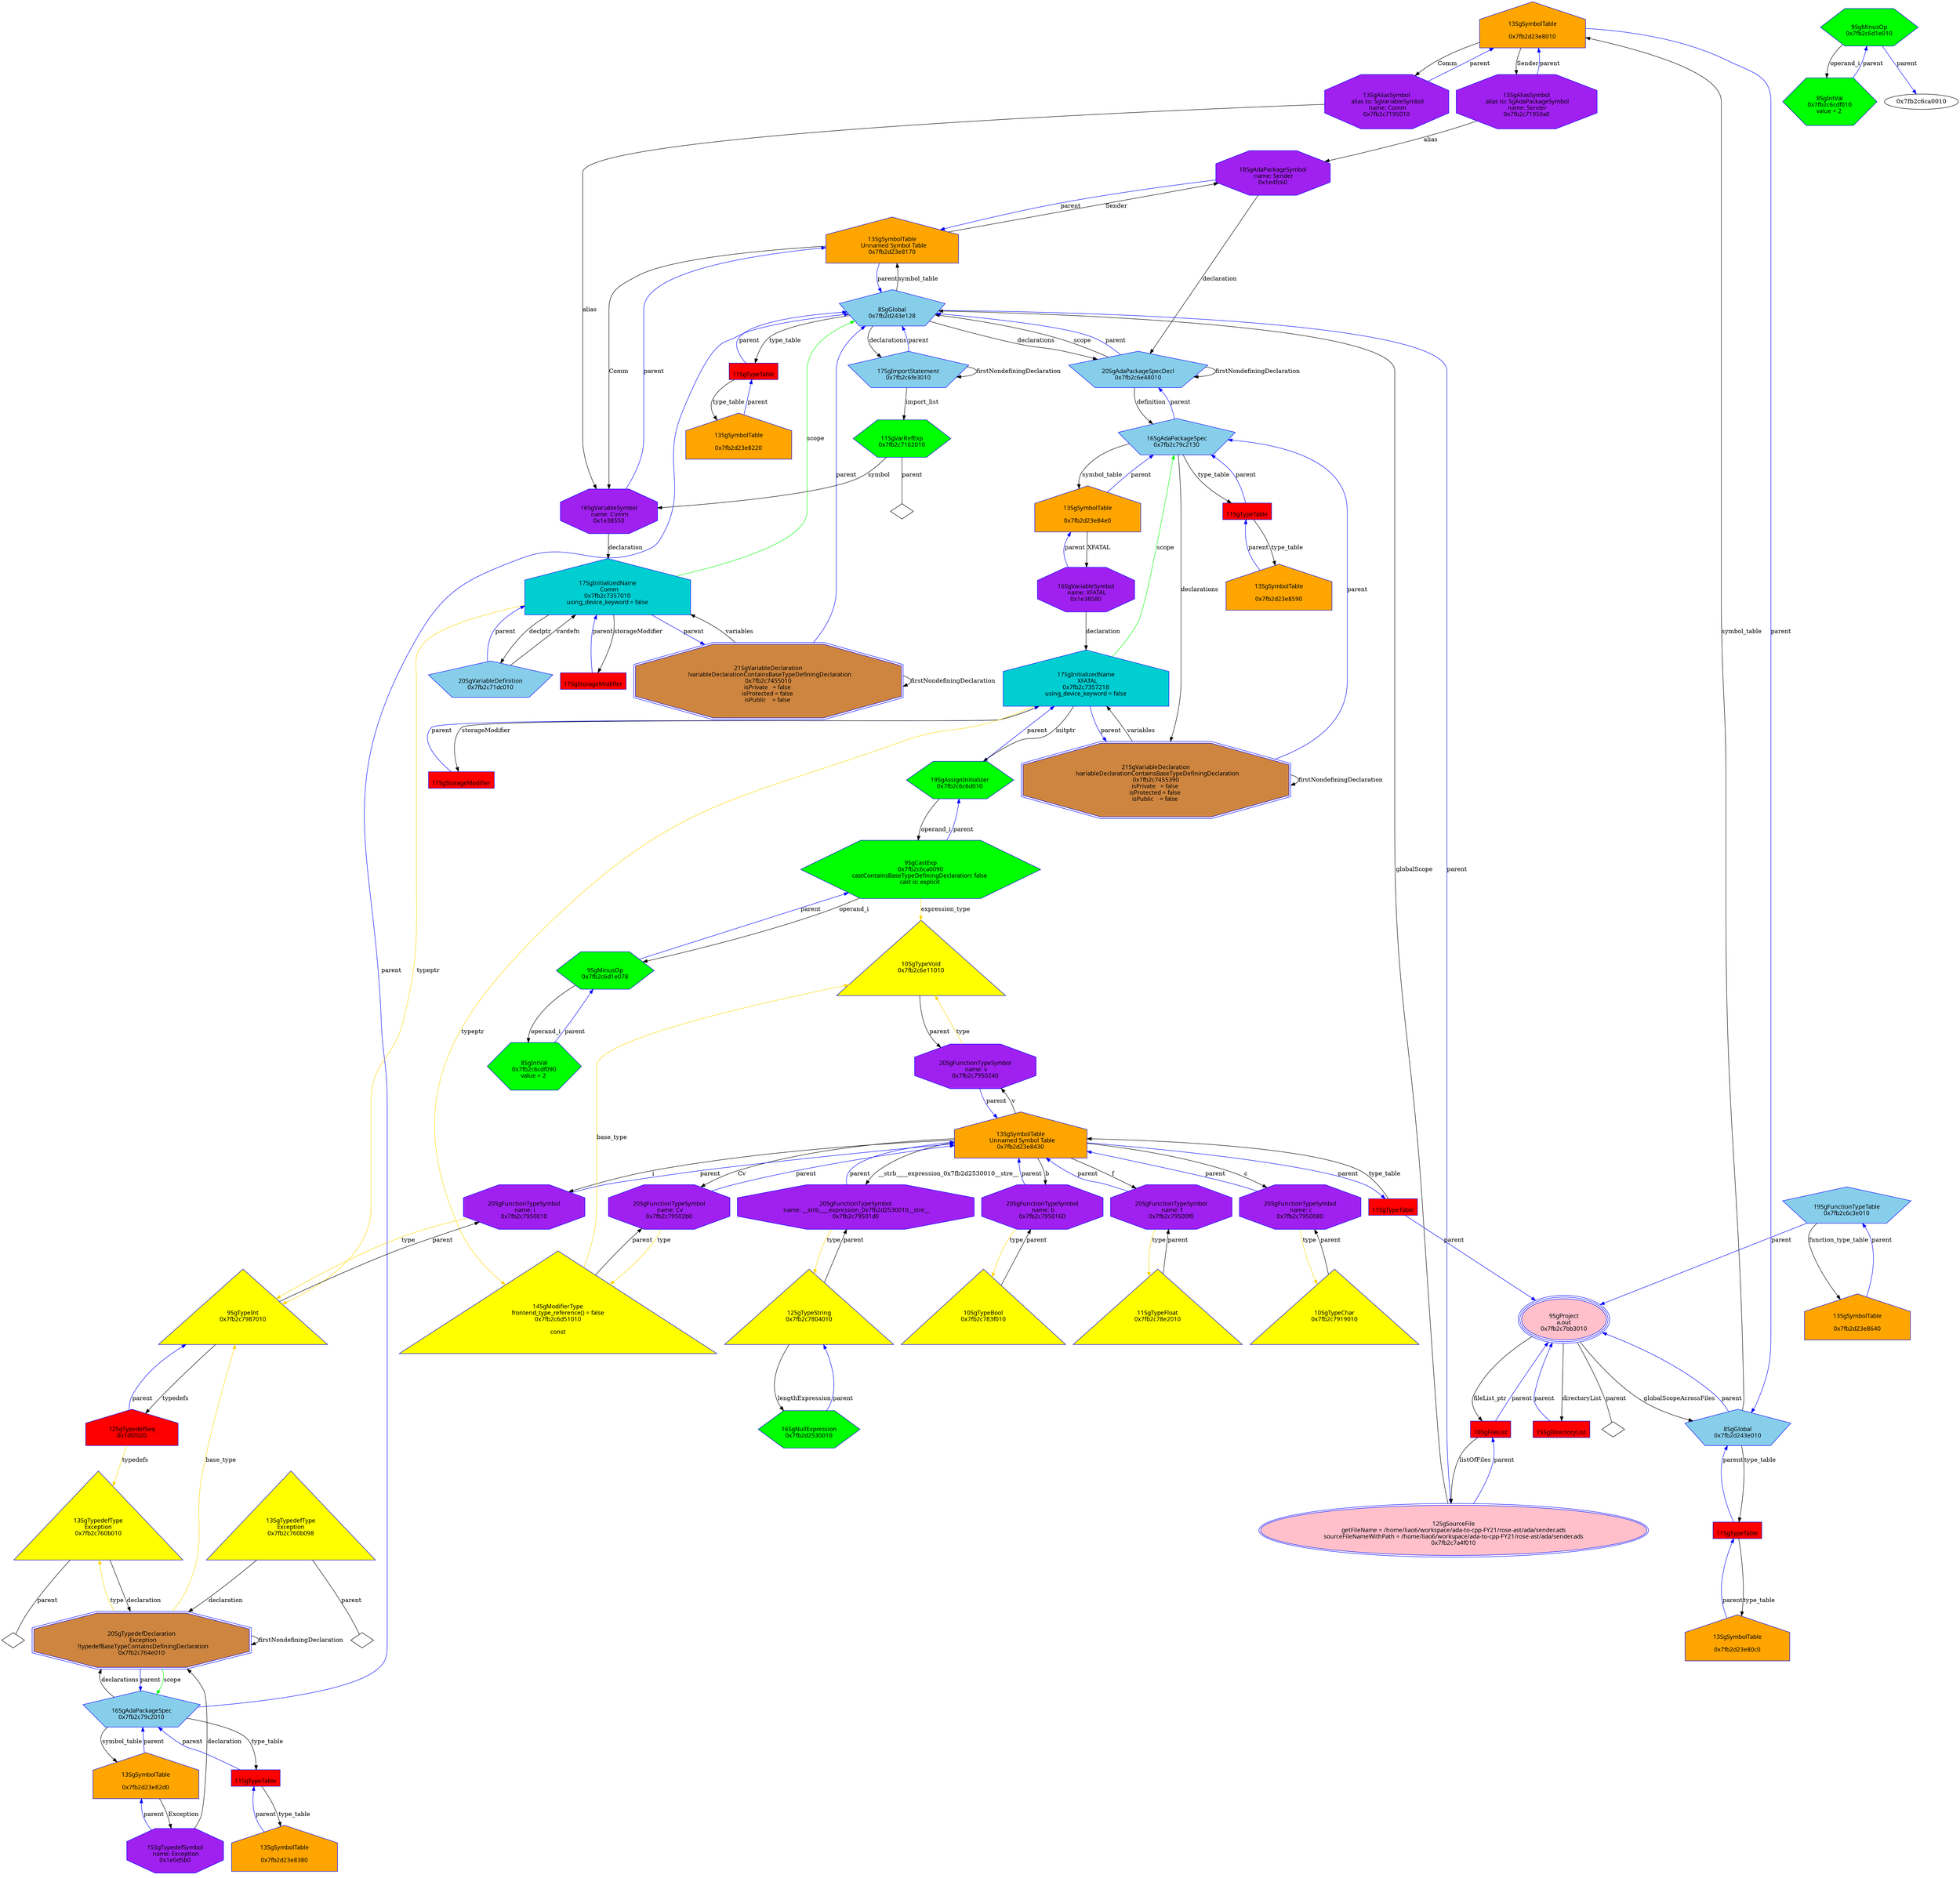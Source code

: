 digraph "Gsender.ads.dot" {
"0x7fb2d23e8010"[label="\n13SgSymbolTable\n  \n  0x7fb2d23e8010  " shape=house,regular=0,URL="\N",tooltip="more info at \N",sides=5,peripheries=1,color="blue",fillcolor=orange,fontname="7x13bold",fontcolor=black,style=filled];
"0x7fb2d23e8010" -> "0x7fb2c71950a0"[label="Sender" dir=forward ];
"0x7fb2d23e8010" -> "0x7fb2c7195010"[label="Comm" dir=forward ];
"0x7fb2d23e8010" -> "0x7fb2d243e010"[label="parent" color="blue" dir=forward ];
"0x7fb2d23e80c0"[label="\n13SgSymbolTable\n  \n  0x7fb2d23e80c0  " shape=house,regular=0,URL="\N",tooltip="more info at \N",sides=5,peripheries=1,color="blue",fillcolor=orange,fontname="7x13bold",fontcolor=black,style=filled];
"0x7fb2d23e80c0" -> "0x1d4f9c0"[label="parent" color="blue" dir=forward ];
"0x7fb2d23e8170"[label="\n13SgSymbolTable\n  Unnamed Symbol Table\n  0x7fb2d23e8170  " shape=house,regular=0,URL="\N",tooltip="more info at \N",sides=5,peripheries=1,color="blue",fillcolor=orange,fontname="7x13bold",fontcolor=black,style=filled];
"0x7fb2d23e8170" -> "0x1e4fc60"[label="Sender" dir=forward ];
"0x7fb2d23e8170" -> "0x1e38550"[label="Comm" dir=forward ];
"0x7fb2d23e8170" -> "0x7fb2d243e128"[label="parent" color="blue" dir=forward ];
"0x7fb2d23e8220"[label="\n13SgSymbolTable\n  \n  0x7fb2d23e8220  " shape=house,regular=0,URL="\N",tooltip="more info at \N",sides=5,peripheries=1,color="blue",fillcolor=orange,fontname="7x13bold",fontcolor=black,style=filled];
"0x7fb2d23e8220" -> "0x1d4f9e8"[label="parent" color="blue" dir=forward ];
"0x7fb2d23e82d0"[label="\n13SgSymbolTable\n  \n  0x7fb2d23e82d0  " shape=house,regular=0,URL="\N",tooltip="more info at \N",sides=5,peripheries=1,color="blue",fillcolor=orange,fontname="7x13bold",fontcolor=black,style=filled];
"0x7fb2d23e82d0" -> "0x1e0d5b0"[label="Exception" dir=forward ];
"0x7fb2d23e82d0" -> "0x7fb2c79c2010"[label="parent" color="blue" dir=forward ];
"0x7fb2d23e8380"[label="\n13SgSymbolTable\n  \n  0x7fb2d23e8380  " shape=house,regular=0,URL="\N",tooltip="more info at \N",sides=5,peripheries=1,color="blue",fillcolor=orange,fontname="7x13bold",fontcolor=black,style=filled];
"0x7fb2d23e8380" -> "0x1d4fa10"[label="parent" color="blue" dir=forward ];
"0x7fb2d23e8430"[label="\n13SgSymbolTable\n  Unnamed Symbol Table\n  0x7fb2d23e8430  " shape=house,regular=0,URL="\N",tooltip="more info at \N",sides=5,peripheries=1,color="blue",fillcolor=orange,fontname="7x13bold",fontcolor=black,style=filled];
"0x7fb2d23e8430" -> "0x7fb2c79502b0"[label="Cv" dir=forward ];
"0x7fb2d23e8430" -> "0x7fb2c7950240"[label="v" dir=forward ];
"0x7fb2d23e8430" -> "0x7fb2c79501d0"[label="__strb____expression_0x7fb2d2530010__stre__" dir=forward ];
"0x7fb2d23e8430" -> "0x7fb2c7950160"[label="b" dir=forward ];
"0x7fb2d23e8430" -> "0x7fb2c79500f0"[label="f" dir=forward ];
"0x7fb2d23e8430" -> "0x7fb2c7950080"[label="c" dir=forward ];
"0x7fb2d23e8430" -> "0x7fb2c7950010"[label="i" dir=forward ];
"0x7fb2d23e8430" -> "0x1d4fa38"[label="parent" color="blue" dir=forward ];
"0x7fb2d23e84e0"[label="\n13SgSymbolTable\n  \n  0x7fb2d23e84e0  " shape=house,regular=0,URL="\N",tooltip="more info at \N",sides=5,peripheries=1,color="blue",fillcolor=orange,fontname="7x13bold",fontcolor=black,style=filled];
"0x7fb2d23e84e0" -> "0x1e38580"[label="XFATAL" dir=forward ];
"0x7fb2d23e84e0" -> "0x7fb2c79c2130"[label="parent" color="blue" dir=forward ];
"0x7fb2d23e8590"[label="\n13SgSymbolTable\n  \n  0x7fb2d23e8590  " shape=house,regular=0,URL="\N",tooltip="more info at \N",sides=5,peripheries=1,color="blue",fillcolor=orange,fontname="7x13bold",fontcolor=black,style=filled];
"0x7fb2d23e8590" -> "0x1d4fa60"[label="parent" color="blue" dir=forward ];
"0x7fb2d23e8640"[label="\n13SgSymbolTable\n  \n  0x7fb2d23e8640  " shape=house,regular=0,URL="\N",tooltip="more info at \N",sides=5,peripheries=1,color="blue",fillcolor=orange,fontname="7x13bold",fontcolor=black,style=filled];
"0x7fb2d23e8640" -> "0x7fb2c6c3e010"[label="parent" color="blue" dir=forward ];
"0x1e24cc0"[label="\n17SgStorageModifier" shape=polygon,regular=0,URL="\N",tooltip="more info at \N",sides=4,peripheries=1,color="blue",fillcolor=red,fontname="7x13bold",fontcolor=black,style=filled];
"0x1e24cc0" -> "0x7fb2c7357010"[label="parent" color="blue" dir=forward ];
"0x1e24ce8"[label="\n17SgStorageModifier" shape=polygon,regular=0,URL="\N",tooltip="more info at \N",sides=4,peripheries=1,color="blue",fillcolor=red,fontname="7x13bold",fontcolor=black,style=filled];
"0x1e24ce8" -> "0x7fb2c7357218"[label="parent" color="blue" dir=forward ];
"0x7fb2c7a4f010"[label="\n12SgSourceFile\n  getFileName = /home/liao6/workspace/ada-to-cpp-FY21/rose-ast/ada/sender.ads  \n  sourceFileNameWithPath = /home/liao6/workspace/ada-to-cpp-FY21/rose-ast/ada/sender.ads  \n  0x7fb2c7a4f010  " shape=ellipse,regular=0,URL="\N",tooltip="more info at \N",sides=5,peripheries=2,color="blue",fillcolor=pink,fontname="7x13bold",fontcolor=black,style=filled];
"0x7fb2c7a4f010" -> "0x7fb2d243e128"[label="globalScope" dir=forward ];
"0x7fb2c7a4f010" -> "0x1d14f60"[label="parent" color="blue" dir=forward ];
"0x1d14f60"[label="\n10SgFileList" shape=polygon,regular=0,URL="\N",tooltip="more info at \N",sides=4,peripheries=1,color="blue",fillcolor=red,fontname="7x13bold",fontcolor=black,style=filled];
"0x1d14f60" -> "0x7fb2c7a4f010"[label="listOfFiles" dir=forward ];
"0x1d14f60" -> "0x7fb2c7bb3010"[label="parent" color="blue" dir=forward ];
"0x1d34370"[label="\n15SgDirectoryList" shape=polygon,regular=0,URL="\N",tooltip="more info at \N",sides=4,peripheries=1,color="blue",fillcolor=red,fontname="7x13bold",fontcolor=black,style=filled];
"0x1d34370" -> "0x7fb2c7bb3010"[label="parent" color="blue" dir=forward ];
"0x7fb2c7bb3010"[label="\n9SgProject\n  a.out  \n  0x7fb2c7bb3010  " shape=ellipse,regular=0,URL="\N",tooltip="more info at \N",sides=5,peripheries=3,color="blue",fillcolor=pink,fontname="7x13bold",fontcolor=black,style=filled];
"0x7fb2c7bb3010" -> "0x1d14f60"[label="fileList_ptr" dir=forward ];
"0x7fb2c7bb3010" -> "0x1d34370"[label="directoryList" dir=forward ];
"0x7fb2c7bb3010" -> "0x7fb2d243e010"[label="globalScopeAcrossFiles" dir=forward ];
"0x7fb2c7bb3010" -> "0x7fb2c7bb3010__parent__null"[label="parent" dir=none ];
"0x7fb2c7bb3010__parent__null"[label="" shape=diamond ];
"0x1df2020"[label="\n12SgTypedefSeq\n  0x1df2020  " shape=house,regular=0,URL="\N",tooltip="more info at \N",sides=5,peripheries=1,color="blue",fillcolor=red,fontname="7x13bold",fontcolor=black,style=filled];
"0x1df2020" -> "0x7fb2c760b010"[label="typedefs" color="gold1" dir=forward ];
"0x1df2020" -> "0x7fb2c7987010"[label="parent" color="blue" dir=forward ];
"0x1d4f9c0"[label="\n11SgTypeTable" shape=polygon,regular=0,URL="\N",tooltip="more info at \N",sides=4,peripheries=1,color="blue",fillcolor=red,fontname="7x13bold",fontcolor=black,style=filled];
"0x1d4f9c0" -> "0x7fb2d23e80c0"[label="type_table" dir=forward ];
"0x1d4f9c0" -> "0x7fb2d243e010"[label="parent" color="blue" dir=forward ];
"0x1d4f9e8"[label="\n11SgTypeTable" shape=polygon,regular=0,URL="\N",tooltip="more info at \N",sides=4,peripheries=1,color="blue",fillcolor=red,fontname="7x13bold",fontcolor=black,style=filled];
"0x1d4f9e8" -> "0x7fb2d23e8220"[label="type_table" dir=forward ];
"0x1d4f9e8" -> "0x7fb2d243e128"[label="parent" color="blue" dir=forward ];
"0x1d4fa10"[label="\n11SgTypeTable" shape=polygon,regular=0,URL="\N",tooltip="more info at \N",sides=4,peripheries=1,color="blue",fillcolor=red,fontname="7x13bold",fontcolor=black,style=filled];
"0x1d4fa10" -> "0x7fb2d23e8380"[label="type_table" dir=forward ];
"0x1d4fa10" -> "0x7fb2c79c2010"[label="parent" color="blue" dir=forward ];
"0x1d4fa38"[label="\n11SgTypeTable" shape=polygon,regular=0,URL="\N",tooltip="more info at \N",sides=4,peripheries=1,color="blue",fillcolor=red,fontname="7x13bold",fontcolor=black,style=filled];
"0x1d4fa38" -> "0x7fb2d23e8430"[label="type_table" dir=forward ];
"0x1d4fa38" -> "0x7fb2c7bb3010"[label="parent" color="blue" dir=forward ];
"0x1d4fa60"[label="\n11SgTypeTable" shape=polygon,regular=0,URL="\N",tooltip="more info at \N",sides=4,peripheries=1,color="blue",fillcolor=red,fontname="7x13bold",fontcolor=black,style=filled];
"0x1d4fa60" -> "0x7fb2d23e8590"[label="type_table" dir=forward ];
"0x1d4fa60" -> "0x7fb2c79c2130"[label="parent" color="blue" dir=forward ];
"0x7fb2c7919010"[label="\n10SgTypeChar\n  0x7fb2c7919010  \n   \n   " shape=polygon,regular=0,URL="\N",tooltip="more info at \N",sides=3,peripheries=1,color="blue",fillcolor=yellow,fontname="7x13bold",fontcolor=black,style=filled];
"0x7fb2c7919010" -> "0x7fb2c7950080"[label="parent" dir=forward ];
"0x7fb2c7987010"[label="\n9SgTypeInt\n  0x7fb2c7987010  \n   \n   " shape=polygon,regular=0,URL="\N",tooltip="more info at \N",sides=3,peripheries=1,color="blue",fillcolor=yellow,fontname="7x13bold",fontcolor=black,style=filled];
"0x7fb2c7987010" -> "0x1df2020"[label="typedefs" dir=forward ];
"0x7fb2c7987010" -> "0x7fb2c7950010"[label="parent" dir=forward ];
"0x7fb2c6e11010"[label="\n10SgTypeVoid\n  0x7fb2c6e11010  \n   \n   " shape=polygon,regular=0,URL="\N",tooltip="more info at \N",sides=3,peripheries=1,color="blue",fillcolor=yellow,fontname="7x13bold",fontcolor=black,style=filled];
"0x7fb2c6e11010" -> "0x7fb2c7950240"[label="parent" dir=forward ];
"0x7fb2c78e2010"[label="\n11SgTypeFloat\n  0x7fb2c78e2010  \n   \n   " shape=polygon,regular=0,URL="\N",tooltip="more info at \N",sides=3,peripheries=1,color="blue",fillcolor=yellow,fontname="7x13bold",fontcolor=black,style=filled];
"0x7fb2c78e2010" -> "0x7fb2c79500f0"[label="parent" dir=forward ];
"0x7fb2c7804010"[label="\n12SgTypeString\n  0x7fb2c7804010  \n   \n   " shape=polygon,regular=0,URL="\N",tooltip="more info at \N",sides=3,peripheries=1,color="blue",fillcolor=yellow,fontname="7x13bold",fontcolor=black,style=filled];
"0x7fb2c7804010" -> "0x7fb2d2530010"[label="lengthExpression" dir=forward ];
"0x7fb2c7804010" -> "0x7fb2c79501d0"[label="parent" dir=forward ];
"0x7fb2c783f010"[label="\n10SgTypeBool\n  0x7fb2c783f010  \n   \n   " shape=polygon,regular=0,URL="\N",tooltip="more info at \N",sides=3,peripheries=1,color="blue",fillcolor=yellow,fontname="7x13bold",fontcolor=black,style=filled];
"0x7fb2c783f010" -> "0x7fb2c7950160"[label="parent" dir=forward ];
"0x7fb2c760b010"[label="\n13SgTypedefType\nException\n  0x7fb2c760b010  \n   \n   " shape=polygon,regular=0,URL="\N",tooltip="more info at \N",sides=3,peripheries=1,color="blue",fillcolor=yellow,fontname="7x13bold",fontcolor=black,style=filled];
"0x7fb2c760b010" -> "0x7fb2c764e010"[label="declaration" dir=forward ];
"0x7fb2c760b010" -> "0x7fb2c760b010__parent__null"[label="parent" dir=none ];
"0x7fb2c760b010__parent__null"[label="" shape=diamond ];
"0x7fb2c760b098"[label="\n13SgTypedefType\nException\n  0x7fb2c760b098  \n   \n   " shape=polygon,regular=0,URL="\N",tooltip="more info at \N",sides=3,peripheries=1,color="blue",fillcolor=yellow,fontname="7x13bold",fontcolor=black,style=filled];
"0x7fb2c760b098" -> "0x7fb2c764e010"[label="declaration" dir=forward ];
"0x7fb2c760b098" -> "0x7fb2c760b098__parent__null"[label="parent" dir=none ];
"0x7fb2c760b098__parent__null"[label="" shape=diamond ];
"0x7fb2c6d51010"[label="\n14SgModifierType\n    frontend_type_reference() = false    \n  0x7fb2c6d51010  \n   \n const \n   " shape=polygon,regular=0,URL="\N",tooltip="more info at \N",sides=3,peripheries=1,color="blue",fillcolor=yellow,fontname="7x13bold",fontcolor=black,style=filled];
"0x7fb2c6d51010" -> "0x7fb2c6e11010"[label="base_type" color="gold1" dir=forward ];
"0x7fb2c6d51010" -> "0x7fb2c79502b0"[label="parent" dir=forward ];
"0x7fb2d243e010"[label="\n8SgGlobal\n  0x7fb2d243e010  " shape=polygon,regular=0,URL="\N",tooltip="more info at \N",sides=5,peripheries=1,color="blue",fillcolor=skyblue,fontname="7x13bold",fontcolor=black,style=filled];
"0x7fb2d243e010" -> "0x7fb2d23e8010"[label="symbol_table" dir=forward ];
"0x7fb2d243e010" -> "0x1d4f9c0"[label="type_table" dir=forward ];
"0x7fb2d243e010" -> "0x7fb2c7bb3010"[label="parent" color="blue" dir=forward ];
"0x7fb2d243e128"[label="\n8SgGlobal\n  0x7fb2d243e128  " shape=polygon,regular=0,URL="\N",tooltip="more info at \N",sides=5,peripheries=1,color="blue",fillcolor=skyblue,fontname="7x13bold",fontcolor=black,style=filled];
"0x7fb2d243e128" -> "0x7fb2c6fe3010"[label="declarations" dir=forward ];
"0x7fb2d243e128" -> "0x7fb2c6e48010"[label="declarations" dir=forward ];
"0x7fb2d243e128" -> "0x7fb2d23e8170"[label="symbol_table" dir=forward ];
"0x7fb2d243e128" -> "0x1d4f9e8"[label="type_table" dir=forward ];
"0x7fb2d243e128" -> "0x7fb2c7a4f010"[label="parent" color="blue" dir=forward ];
"0x7fb2c71dc010"[label="\n20SgVariableDefinition\n  0x7fb2c71dc010  " shape=polygon,regular=0,URL="\N",tooltip="more info at \N",sides=5,peripheries=1,color="blue",fillcolor=skyblue,fontname="7x13bold",fontcolor=black,style=filled];
"0x7fb2c71dc010" -> "0x7fb2c7357010"[label="vardefn" dir=forward ];
"0x7fb2c71dc010" -> "0x7fb2c7357010"[label="parent" color="blue" dir=forward ];
"0x7fb2c6c3e010"[label="\n19SgFunctionTypeTable\n  0x7fb2c6c3e010  " shape=polygon,regular=0,URL="\N",tooltip="more info at \N",sides=5,peripheries=1,color="blue",fillcolor=skyblue,fontname="7x13bold",fontcolor=black,style=filled];
"0x7fb2c6c3e010" -> "0x7fb2d23e8640"[label="function_type_table" dir=forward ];
"0x7fb2c6c3e010" -> "0x7fb2c7bb3010"[label="parent" color="blue" dir=forward ];
"0x7fb2c764e010"[label="\n20SgTypedefDeclaration\n  Exception\n  !typedefBaseTypeContainsDefiningDeclaration\n  0x7fb2c764e010  " shape=polygon,regular=0,URL="\N",tooltip="more info at \N",sides=8,peripheries=2,color="blue",fillcolor=peru,fontname="7x13bold",fontcolor=black,style=filled];
"0x7fb2c764e010" -> "0x7fb2c7987010"[label="base_type" color="gold1" dir=forward ];
"0x7fb2c764e010" -> "0x7fb2c760b010"[label="type" color="gold1" dir=forward ];
"0x7fb2c764e010" -> "0x7fb2c79c2010"[label="scope" color="green" dir=forward ];
"0x7fb2c764e010" -> "0x7fb2c764e010"[label="firstNondefiningDeclaration" dir=forward ];
"0x7fb2c764e010" -> "0x7fb2c79c2010"[label="parent" color="blue" dir=forward ];
"0x7fb2c7455010"[label="\n21SgVariableDeclaration\n  !variableDeclarationContainsBaseTypeDefiningDeclaration\n  0x7fb2c7455010  \n isPrivate   = false  \n isProtected = false  \n isPublic    = false  " shape=polygon,regular=0,URL="\N",tooltip="more info at \N",sides=8,peripheries=2,color="blue",fillcolor=peru,fontname="7x13bold",fontcolor=black,style=filled];
"0x7fb2c7455010" -> "0x7fb2c7357010"[label="variables" dir=forward ];
"0x7fb2c7455010" -> "0x7fb2c7455010"[label="firstNondefiningDeclaration" dir=forward ];
"0x7fb2c7455010" -> "0x7fb2d243e128"[label="parent" color="blue" dir=forward ];
"0x7fb2c7455390"[label="\n21SgVariableDeclaration\n  !variableDeclarationContainsBaseTypeDefiningDeclaration\n  0x7fb2c7455390  \n isPrivate   = false  \n isProtected = false  \n isPublic    = false  " shape=polygon,regular=0,URL="\N",tooltip="more info at \N",sides=8,peripheries=2,color="blue",fillcolor=peru,fontname="7x13bold",fontcolor=black,style=filled];
"0x7fb2c7455390" -> "0x7fb2c7357218"[label="variables" dir=forward ];
"0x7fb2c7455390" -> "0x7fb2c7455390"[label="firstNondefiningDeclaration" dir=forward ];
"0x7fb2c7455390" -> "0x7fb2c79c2130"[label="parent" color="blue" dir=forward ];
"0x7fb2c6fe3010"[label="\n17SgImportStatement\n  0x7fb2c6fe3010  " shape=polygon,regular=0,URL="\N",tooltip="more info at \N",sides=5,peripheries=1,color="blue",fillcolor=skyblue,fontname="7x13bold",fontcolor=black,style=filled];
"0x7fb2c6fe3010" -> "0x7fb2c7162010"[label="import_list" dir=forward ];
"0x7fb2c6fe3010" -> "0x7fb2c6fe3010"[label="firstNondefiningDeclaration" dir=forward ];
"0x7fb2c6fe3010" -> "0x7fb2d243e128"[label="parent" color="blue" dir=forward ];
"0x7fb2c79c2010"[label="\n16SgAdaPackageSpec\n  0x7fb2c79c2010  " shape=polygon,regular=0,URL="\N",tooltip="more info at \N",sides=5,peripheries=1,color="blue",fillcolor=skyblue,fontname="7x13bold",fontcolor=black,style=filled];
"0x7fb2c79c2010" -> "0x7fb2c764e010"[label="declarations" dir=forward ];
"0x7fb2c79c2010" -> "0x7fb2d23e82d0"[label="symbol_table" dir=forward ];
"0x7fb2c79c2010" -> "0x1d4fa10"[label="type_table" dir=forward ];
"0x7fb2c79c2010" -> "0x7fb2d243e128"[label="parent" color="blue" dir=forward ];
"0x7fb2c79c2130"[label="\n16SgAdaPackageSpec\n  0x7fb2c79c2130  " shape=polygon,regular=0,URL="\N",tooltip="more info at \N",sides=5,peripheries=1,color="blue",fillcolor=skyblue,fontname="7x13bold",fontcolor=black,style=filled];
"0x7fb2c79c2130" -> "0x7fb2c7455390"[label="declarations" dir=forward ];
"0x7fb2c79c2130" -> "0x7fb2d23e84e0"[label="symbol_table" dir=forward ];
"0x7fb2c79c2130" -> "0x1d4fa60"[label="type_table" dir=forward ];
"0x7fb2c79c2130" -> "0x7fb2c6e48010"[label="parent" color="blue" dir=forward ];
"0x7fb2c6e48010"[label="\n20SgAdaPackageSpecDecl\n  0x7fb2c6e48010  " shape=polygon,regular=0,URL="\N",tooltip="more info at \N",sides=5,peripheries=1,color="blue",fillcolor=skyblue,fontname="7x13bold",fontcolor=black,style=filled];
"0x7fb2c6e48010" -> "0x7fb2c79c2130"[label="definition" dir=forward ];
"0x7fb2c6e48010" -> "0x7fb2d243e128"[label="scope" dir=forward ];
"0x7fb2c6e48010" -> "0x7fb2c6e48010"[label="firstNondefiningDeclaration" dir=forward ];
"0x7fb2c6e48010" -> "0x7fb2d243e128"[label="parent" color="blue" dir=forward ];
"0x7fb2c7162010"[label="\n11SgVarRefExp\n  0x7fb2c7162010  " shape=polygon,regular=0,URL="\N",tooltip="more info at \N",sides=6,peripheries=1,color="blue",fillcolor=green,fontname="7x13bold",fontcolor=black,style=filled];
"0x7fb2c7162010" -> "0x1e38550"[label="symbol" dir=forward ];
"0x7fb2c7162010" -> "0x7fb2c7162010__parent__null"[label="parent" dir=none ];
"0x7fb2c7162010__parent__null"[label="" shape=diamond ];
"0x7fb2c6c6d010"[label="\n19SgAssignInitializer\n  0x7fb2c6c6d010  " shape=polygon,regular=0,URL="\N",tooltip="more info at \N",sides=6,peripheries=1,color="blue",fillcolor=green,fontname="7x13bold",fontcolor=black,style=filled];
"0x7fb2c6c6d010" -> "0x7fb2c6ca0090"[label="operand_i" dir=forward ];
"0x7fb2c6c6d010" -> "0x7fb2c7357218"[label="parent" color="blue" dir=forward ];
"0x7fb2c6d1e010"[label="\n9SgMinusOp\n  0x7fb2c6d1e010  " shape=polygon,regular=0,URL="\N",tooltip="more info at \N",sides=6,peripheries=1,color="blue",fillcolor=green,fontname="7x13bold",fontcolor=black,style=filled];
"0x7fb2c6d1e010" -> "0x7fb2c6cdf010"[label="operand_i" dir=forward ];
"0x7fb2c6d1e010" -> "0x7fb2c6ca0010"[label="parent" color="blue" dir=forward ];
"0x7fb2c6d1e078"[label="\n9SgMinusOp\n  0x7fb2c6d1e078  " shape=polygon,regular=0,URL="\N",tooltip="more info at \N",sides=6,peripheries=1,color="blue",fillcolor=green,fontname="7x13bold",fontcolor=black,style=filled];
"0x7fb2c6d1e078" -> "0x7fb2c6cdf090"[label="operand_i" dir=forward ];
"0x7fb2c6d1e078" -> "0x7fb2c6ca0090"[label="parent" color="blue" dir=forward ];
"0x7fb2c6ca0090"[label="\n9SgCastExp\n  0x7fb2c6ca0090  \n castContainsBaseTypeDefiningDeclaration: false  \n cast is: explicit  " shape=polygon,regular=0,URL="\N",tooltip="more info at \N",sides=6,peripheries=1,color="blue",fillcolor=green,fontname="7x13bold",fontcolor=black,style=filled];
"0x7fb2c6ca0090" -> "0x7fb2c6d1e078"[label="operand_i" dir=forward ];
"0x7fb2c6ca0090" -> "0x7fb2c6e11010"[label="expression_type" color="gold1" dir=forward ];
"0x7fb2c6ca0090" -> "0x7fb2c6c6d010"[label="parent" color="blue" dir=forward ];
"0x7fb2c6cdf010"[label="\n8SgIntVal\n  0x7fb2c6cdf010  \n value = 2  " shape=polygon,regular=0,URL="\N",tooltip="more info at \N",sides=6,peripheries=1,color="blue",fillcolor=green,fontname="7x13bold",fontcolor=black,style=filled];
"0x7fb2c6cdf010" -> "0x7fb2c6d1e010"[label="parent" color="blue" dir=forward ];
"0x7fb2c6cdf090"[label="\n8SgIntVal\n  0x7fb2c6cdf090  \n value = 2  " shape=polygon,regular=0,URL="\N",tooltip="more info at \N",sides=6,peripheries=1,color="blue",fillcolor=green,fontname="7x13bold",fontcolor=black,style=filled];
"0x7fb2c6cdf090" -> "0x7fb2c6d1e078"[label="parent" color="blue" dir=forward ];
"0x7fb2d2530010"[label="\n16SgNullExpression\n  0x7fb2d2530010  " shape=polygon,regular=0,URL="\N",tooltip="more info at \N",sides=6,peripheries=1,color="blue",fillcolor=green,fontname="7x13bold",fontcolor=black,style=filled];
"0x7fb2d2530010" -> "0x7fb2c7804010"[label="parent" color="blue" dir=forward ];
"0x1e38550"[label="\n16SgVariableSymbol\n name: Comm\n  0x1e38550  " shape=polygon,regular=0,URL="\N",tooltip="more info at \N",sides=8,peripheries=1,color="blue",fillcolor=purple,fontname="7x13bold",fontcolor=black,style=filled];
"0x1e38550" -> "0x7fb2c7357010"[label="declaration" dir=forward ];
"0x1e38550" -> "0x7fb2d23e8170"[label="parent" color="blue" dir=forward ];
"0x1e38580"[label="\n16SgVariableSymbol\n name: XFATAL\n  0x1e38580  " shape=polygon,regular=0,URL="\N",tooltip="more info at \N",sides=8,peripheries=1,color="blue",fillcolor=purple,fontname="7x13bold",fontcolor=black,style=filled];
"0x1e38580" -> "0x7fb2c7357218"[label="declaration" dir=forward ];
"0x1e38580" -> "0x7fb2d23e84e0"[label="parent" color="blue" dir=forward ];
"0x7fb2c7950010"[label="\n20SgFunctionTypeSymbol\n name: i\n  0x7fb2c7950010  " shape=polygon,regular=0,URL="\N",tooltip="more info at \N",sides=8,peripheries=1,color="blue",fillcolor=purple,fontname="7x13bold",fontcolor=black,style=filled];
"0x7fb2c7950010" -> "0x7fb2c7987010"[label="type" color="gold1" dir=forward ];
"0x7fb2c7950010" -> "0x7fb2d23e8430"[label="parent" color="blue" dir=forward ];
"0x7fb2c7950080"[label="\n20SgFunctionTypeSymbol\n name: c\n  0x7fb2c7950080  " shape=polygon,regular=0,URL="\N",tooltip="more info at \N",sides=8,peripheries=1,color="blue",fillcolor=purple,fontname="7x13bold",fontcolor=black,style=filled];
"0x7fb2c7950080" -> "0x7fb2c7919010"[label="type" color="gold1" dir=forward ];
"0x7fb2c7950080" -> "0x7fb2d23e8430"[label="parent" color="blue" dir=forward ];
"0x7fb2c79500f0"[label="\n20SgFunctionTypeSymbol\n name: f\n  0x7fb2c79500f0  " shape=polygon,regular=0,URL="\N",tooltip="more info at \N",sides=8,peripheries=1,color="blue",fillcolor=purple,fontname="7x13bold",fontcolor=black,style=filled];
"0x7fb2c79500f0" -> "0x7fb2c78e2010"[label="type" color="gold1" dir=forward ];
"0x7fb2c79500f0" -> "0x7fb2d23e8430"[label="parent" color="blue" dir=forward ];
"0x7fb2c7950160"[label="\n20SgFunctionTypeSymbol\n name: b\n  0x7fb2c7950160  " shape=polygon,regular=0,URL="\N",tooltip="more info at \N",sides=8,peripheries=1,color="blue",fillcolor=purple,fontname="7x13bold",fontcolor=black,style=filled];
"0x7fb2c7950160" -> "0x7fb2c783f010"[label="type" color="gold1" dir=forward ];
"0x7fb2c7950160" -> "0x7fb2d23e8430"[label="parent" color="blue" dir=forward ];
"0x7fb2c79501d0"[label="\n20SgFunctionTypeSymbol\n name: __strb____expression_0x7fb2d2530010__stre__\n  0x7fb2c79501d0  " shape=polygon,regular=0,URL="\N",tooltip="more info at \N",sides=8,peripheries=1,color="blue",fillcolor=purple,fontname="7x13bold",fontcolor=black,style=filled];
"0x7fb2c79501d0" -> "0x7fb2c7804010"[label="type" color="gold1" dir=forward ];
"0x7fb2c79501d0" -> "0x7fb2d23e8430"[label="parent" color="blue" dir=forward ];
"0x7fb2c7950240"[label="\n20SgFunctionTypeSymbol\n name: v\n  0x7fb2c7950240  " shape=polygon,regular=0,URL="\N",tooltip="more info at \N",sides=8,peripheries=1,color="blue",fillcolor=purple,fontname="7x13bold",fontcolor=black,style=filled];
"0x7fb2c7950240" -> "0x7fb2c6e11010"[label="type" color="gold1" dir=forward ];
"0x7fb2c7950240" -> "0x7fb2d23e8430"[label="parent" color="blue" dir=forward ];
"0x7fb2c79502b0"[label="\n20SgFunctionTypeSymbol\n name: Cv\n  0x7fb2c79502b0  " shape=polygon,regular=0,URL="\N",tooltip="more info at \N",sides=8,peripheries=1,color="blue",fillcolor=purple,fontname="7x13bold",fontcolor=black,style=filled];
"0x7fb2c79502b0" -> "0x7fb2c6d51010"[label="type" color="gold1" dir=forward ];
"0x7fb2c79502b0" -> "0x7fb2d23e8430"[label="parent" color="blue" dir=forward ];
"0x1e0d5b0"[label="\n15SgTypedefSymbol\n name: Exception\n  0x1e0d5b0  " shape=polygon,regular=0,URL="\N",tooltip="more info at \N",sides=8,peripheries=1,color="blue",fillcolor=purple,fontname="7x13bold",fontcolor=black,style=filled];
"0x1e0d5b0" -> "0x7fb2c764e010"[label="declaration" dir=forward ];
"0x1e0d5b0" -> "0x7fb2d23e82d0"[label="parent" color="blue" dir=forward ];
"0x7fb2c7195010"[label="\n13SgAliasSymbol\n alias to: SgVariableSymbol\n name: Comm\n  0x7fb2c7195010  " shape=polygon,regular=0,URL="\N",tooltip="more info at \N",sides=8,peripheries=1,color="blue",fillcolor=purple,fontname="7x13bold",fontcolor=black,style=filled];
"0x7fb2c7195010" -> "0x1e38550"[label="alias" dir=forward ];
"0x7fb2c7195010" -> "0x7fb2d23e8010"[label="parent" color="blue" dir=forward ];
"0x7fb2c71950a0"[label="\n13SgAliasSymbol\n alias to: SgAdaPackageSymbol\n name: Sender\n  0x7fb2c71950a0  " shape=polygon,regular=0,URL="\N",tooltip="more info at \N",sides=8,peripheries=1,color="blue",fillcolor=purple,fontname="7x13bold",fontcolor=black,style=filled];
"0x7fb2c71950a0" -> "0x1e4fc60"[label="alias" dir=forward ];
"0x7fb2c71950a0" -> "0x7fb2d23e8010"[label="parent" color="blue" dir=forward ];
"0x1e4fc60"[label="\n18SgAdaPackageSymbol\n name: Sender\n  0x1e4fc60  " shape=polygon,regular=0,URL="\N",tooltip="more info at \N",sides=8,peripheries=1,color="blue",fillcolor=purple,fontname="7x13bold",fontcolor=black,style=filled];
"0x1e4fc60" -> "0x7fb2c6e48010"[label="declaration" dir=forward ];
"0x1e4fc60" -> "0x7fb2d23e8170"[label="parent" color="blue" dir=forward ];
"0x7fb2c7357010"[label="\n17SgInitializedName\n  Comm\n  0x7fb2c7357010  \n  using_device_keyword = false  " shape=house,regular=0,URL="\N",tooltip="more info at \N",sides=5,peripheries=1,color="blue",fillcolor=darkturquoise,fontname="7x13bold",fontcolor=black,style=filled];
"0x7fb2c7357010" -> "0x7fb2c7987010"[label="typeptr" color="gold1" dir=forward ];
"0x7fb2c7357010" -> "0x7fb2c71dc010"[label="declptr" dir=forward ];
"0x7fb2c7357010" -> "0x1e24cc0"[label="storageModifier" dir=forward ];
"0x7fb2c7357010" -> "0x7fb2d243e128"[label="scope" color="green" dir=forward ];
"0x7fb2c7357010" -> "0x7fb2c7455010"[label="parent" color="blue" dir=forward ];
"0x7fb2c7357218"[label="\n17SgInitializedName\n  XFATAL\n  0x7fb2c7357218  \n  using_device_keyword = false  " shape=house,regular=0,URL="\N",tooltip="more info at \N",sides=5,peripheries=1,color="blue",fillcolor=darkturquoise,fontname="7x13bold",fontcolor=black,style=filled];
"0x7fb2c7357218" -> "0x7fb2c6d51010"[label="typeptr" color="gold1" dir=forward ];
"0x7fb2c7357218" -> "0x7fb2c6c6d010"[label="initptr" dir=forward ];
"0x7fb2c7357218" -> "0x1e24ce8"[label="storageModifier" dir=forward ];
"0x7fb2c7357218" -> "0x7fb2c79c2130"[label="scope" color="green" dir=forward ];
"0x7fb2c7357218" -> "0x7fb2c7455390"[label="parent" color="blue" dir=forward ];
}
